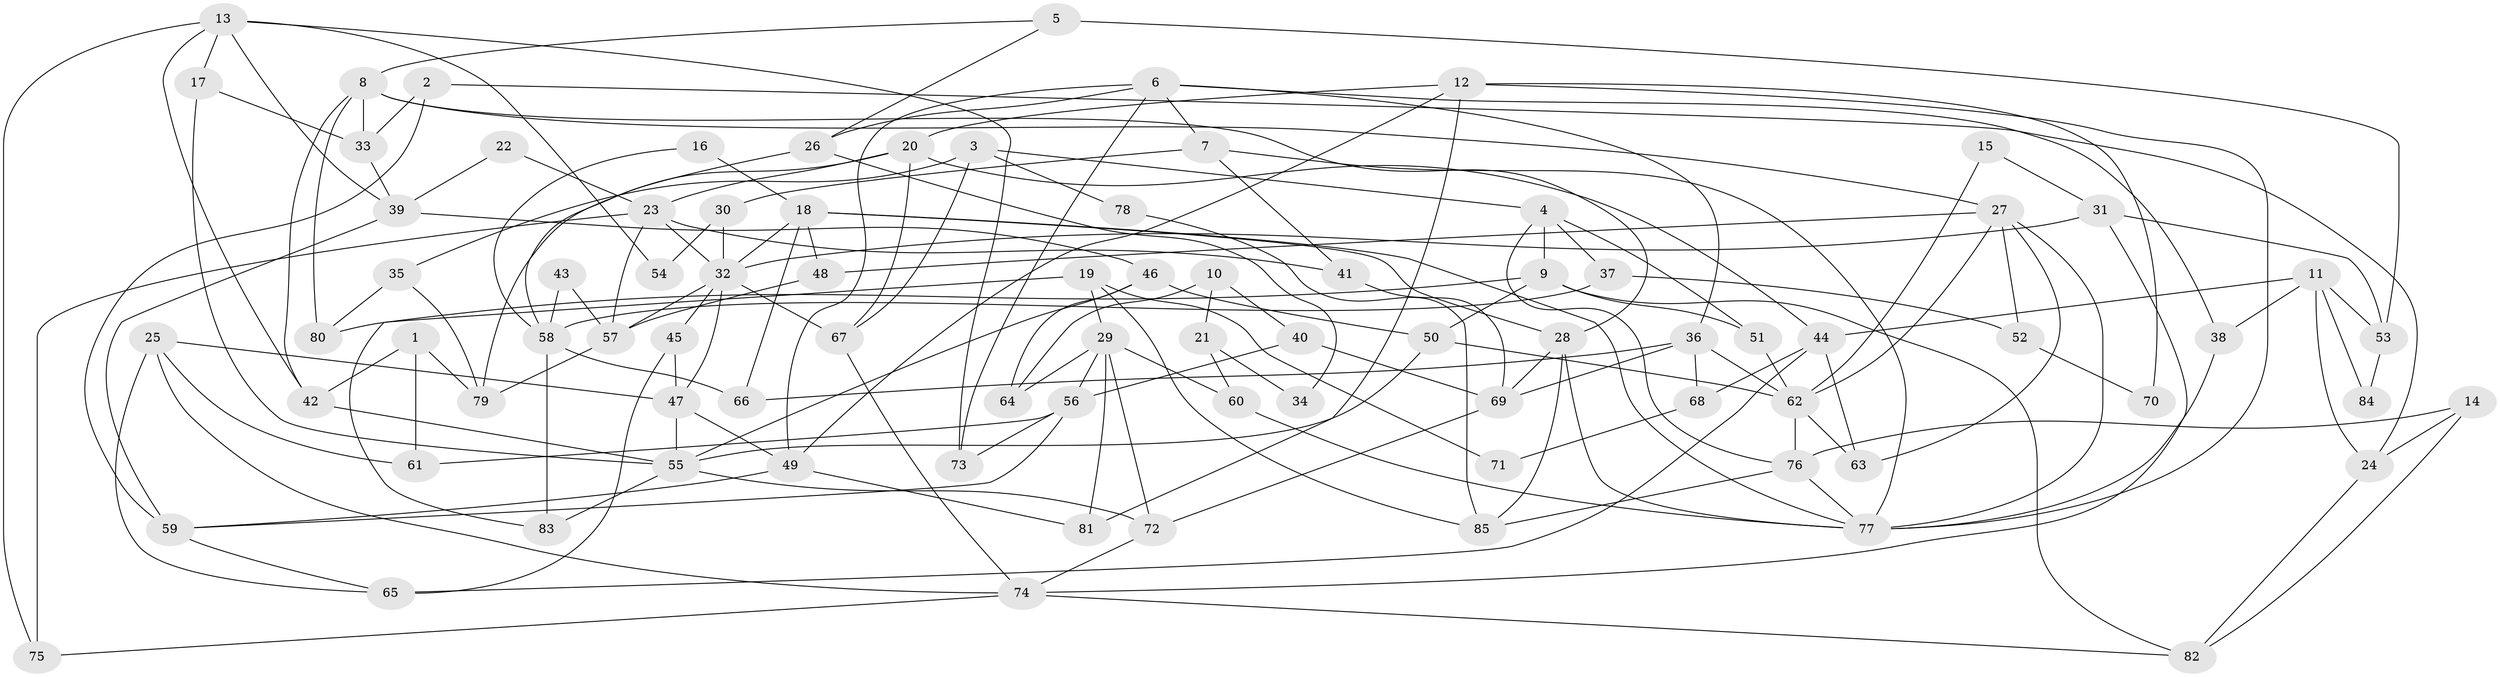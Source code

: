 // Generated by graph-tools (version 1.1) at 2025/50/03/09/25 03:50:07]
// undirected, 85 vertices, 170 edges
graph export_dot {
graph [start="1"]
  node [color=gray90,style=filled];
  1;
  2;
  3;
  4;
  5;
  6;
  7;
  8;
  9;
  10;
  11;
  12;
  13;
  14;
  15;
  16;
  17;
  18;
  19;
  20;
  21;
  22;
  23;
  24;
  25;
  26;
  27;
  28;
  29;
  30;
  31;
  32;
  33;
  34;
  35;
  36;
  37;
  38;
  39;
  40;
  41;
  42;
  43;
  44;
  45;
  46;
  47;
  48;
  49;
  50;
  51;
  52;
  53;
  54;
  55;
  56;
  57;
  58;
  59;
  60;
  61;
  62;
  63;
  64;
  65;
  66;
  67;
  68;
  69;
  70;
  71;
  72;
  73;
  74;
  75;
  76;
  77;
  78;
  79;
  80;
  81;
  82;
  83;
  84;
  85;
  1 -- 61;
  1 -- 79;
  1 -- 42;
  2 -- 33;
  2 -- 24;
  2 -- 59;
  3 -- 35;
  3 -- 4;
  3 -- 67;
  3 -- 78;
  4 -- 76;
  4 -- 9;
  4 -- 37;
  4 -- 51;
  5 -- 53;
  5 -- 8;
  5 -- 26;
  6 -- 36;
  6 -- 7;
  6 -- 26;
  6 -- 38;
  6 -- 49;
  6 -- 73;
  7 -- 41;
  7 -- 77;
  7 -- 30;
  8 -- 27;
  8 -- 42;
  8 -- 28;
  8 -- 33;
  8 -- 80;
  9 -- 50;
  9 -- 51;
  9 -- 80;
  9 -- 82;
  10 -- 64;
  10 -- 40;
  10 -- 21;
  11 -- 38;
  11 -- 44;
  11 -- 24;
  11 -- 53;
  11 -- 84;
  12 -- 81;
  12 -- 49;
  12 -- 20;
  12 -- 70;
  12 -- 77;
  13 -- 42;
  13 -- 17;
  13 -- 39;
  13 -- 54;
  13 -- 73;
  13 -- 75;
  14 -- 82;
  14 -- 24;
  14 -- 76;
  15 -- 62;
  15 -- 31;
  16 -- 18;
  16 -- 58;
  17 -- 33;
  17 -- 55;
  18 -- 28;
  18 -- 48;
  18 -- 32;
  18 -- 66;
  18 -- 77;
  19 -- 85;
  19 -- 29;
  19 -- 71;
  19 -- 83;
  20 -- 67;
  20 -- 23;
  20 -- 44;
  20 -- 79;
  21 -- 60;
  21 -- 34;
  22 -- 23;
  22 -- 39;
  23 -- 32;
  23 -- 41;
  23 -- 57;
  23 -- 75;
  24 -- 82;
  25 -- 47;
  25 -- 74;
  25 -- 61;
  25 -- 65;
  26 -- 34;
  26 -- 58;
  27 -- 77;
  27 -- 63;
  27 -- 48;
  27 -- 52;
  27 -- 62;
  28 -- 77;
  28 -- 69;
  28 -- 85;
  29 -- 56;
  29 -- 72;
  29 -- 60;
  29 -- 64;
  29 -- 81;
  30 -- 32;
  30 -- 54;
  31 -- 74;
  31 -- 32;
  31 -- 53;
  32 -- 47;
  32 -- 45;
  32 -- 57;
  32 -- 67;
  33 -- 39;
  35 -- 80;
  35 -- 79;
  36 -- 62;
  36 -- 66;
  36 -- 68;
  36 -- 69;
  37 -- 58;
  37 -- 52;
  38 -- 77;
  39 -- 59;
  39 -- 46;
  40 -- 56;
  40 -- 69;
  41 -- 69;
  42 -- 55;
  43 -- 58;
  43 -- 57;
  44 -- 65;
  44 -- 63;
  44 -- 68;
  45 -- 65;
  45 -- 47;
  46 -- 55;
  46 -- 50;
  46 -- 64;
  47 -- 55;
  47 -- 49;
  48 -- 57;
  49 -- 59;
  49 -- 81;
  50 -- 62;
  50 -- 55;
  51 -- 62;
  52 -- 70;
  53 -- 84;
  55 -- 72;
  55 -- 83;
  56 -- 73;
  56 -- 59;
  56 -- 61;
  57 -- 79;
  58 -- 83;
  58 -- 66;
  59 -- 65;
  60 -- 77;
  62 -- 76;
  62 -- 63;
  67 -- 74;
  68 -- 71;
  69 -- 72;
  72 -- 74;
  74 -- 75;
  74 -- 82;
  76 -- 77;
  76 -- 85;
  78 -- 85;
}

